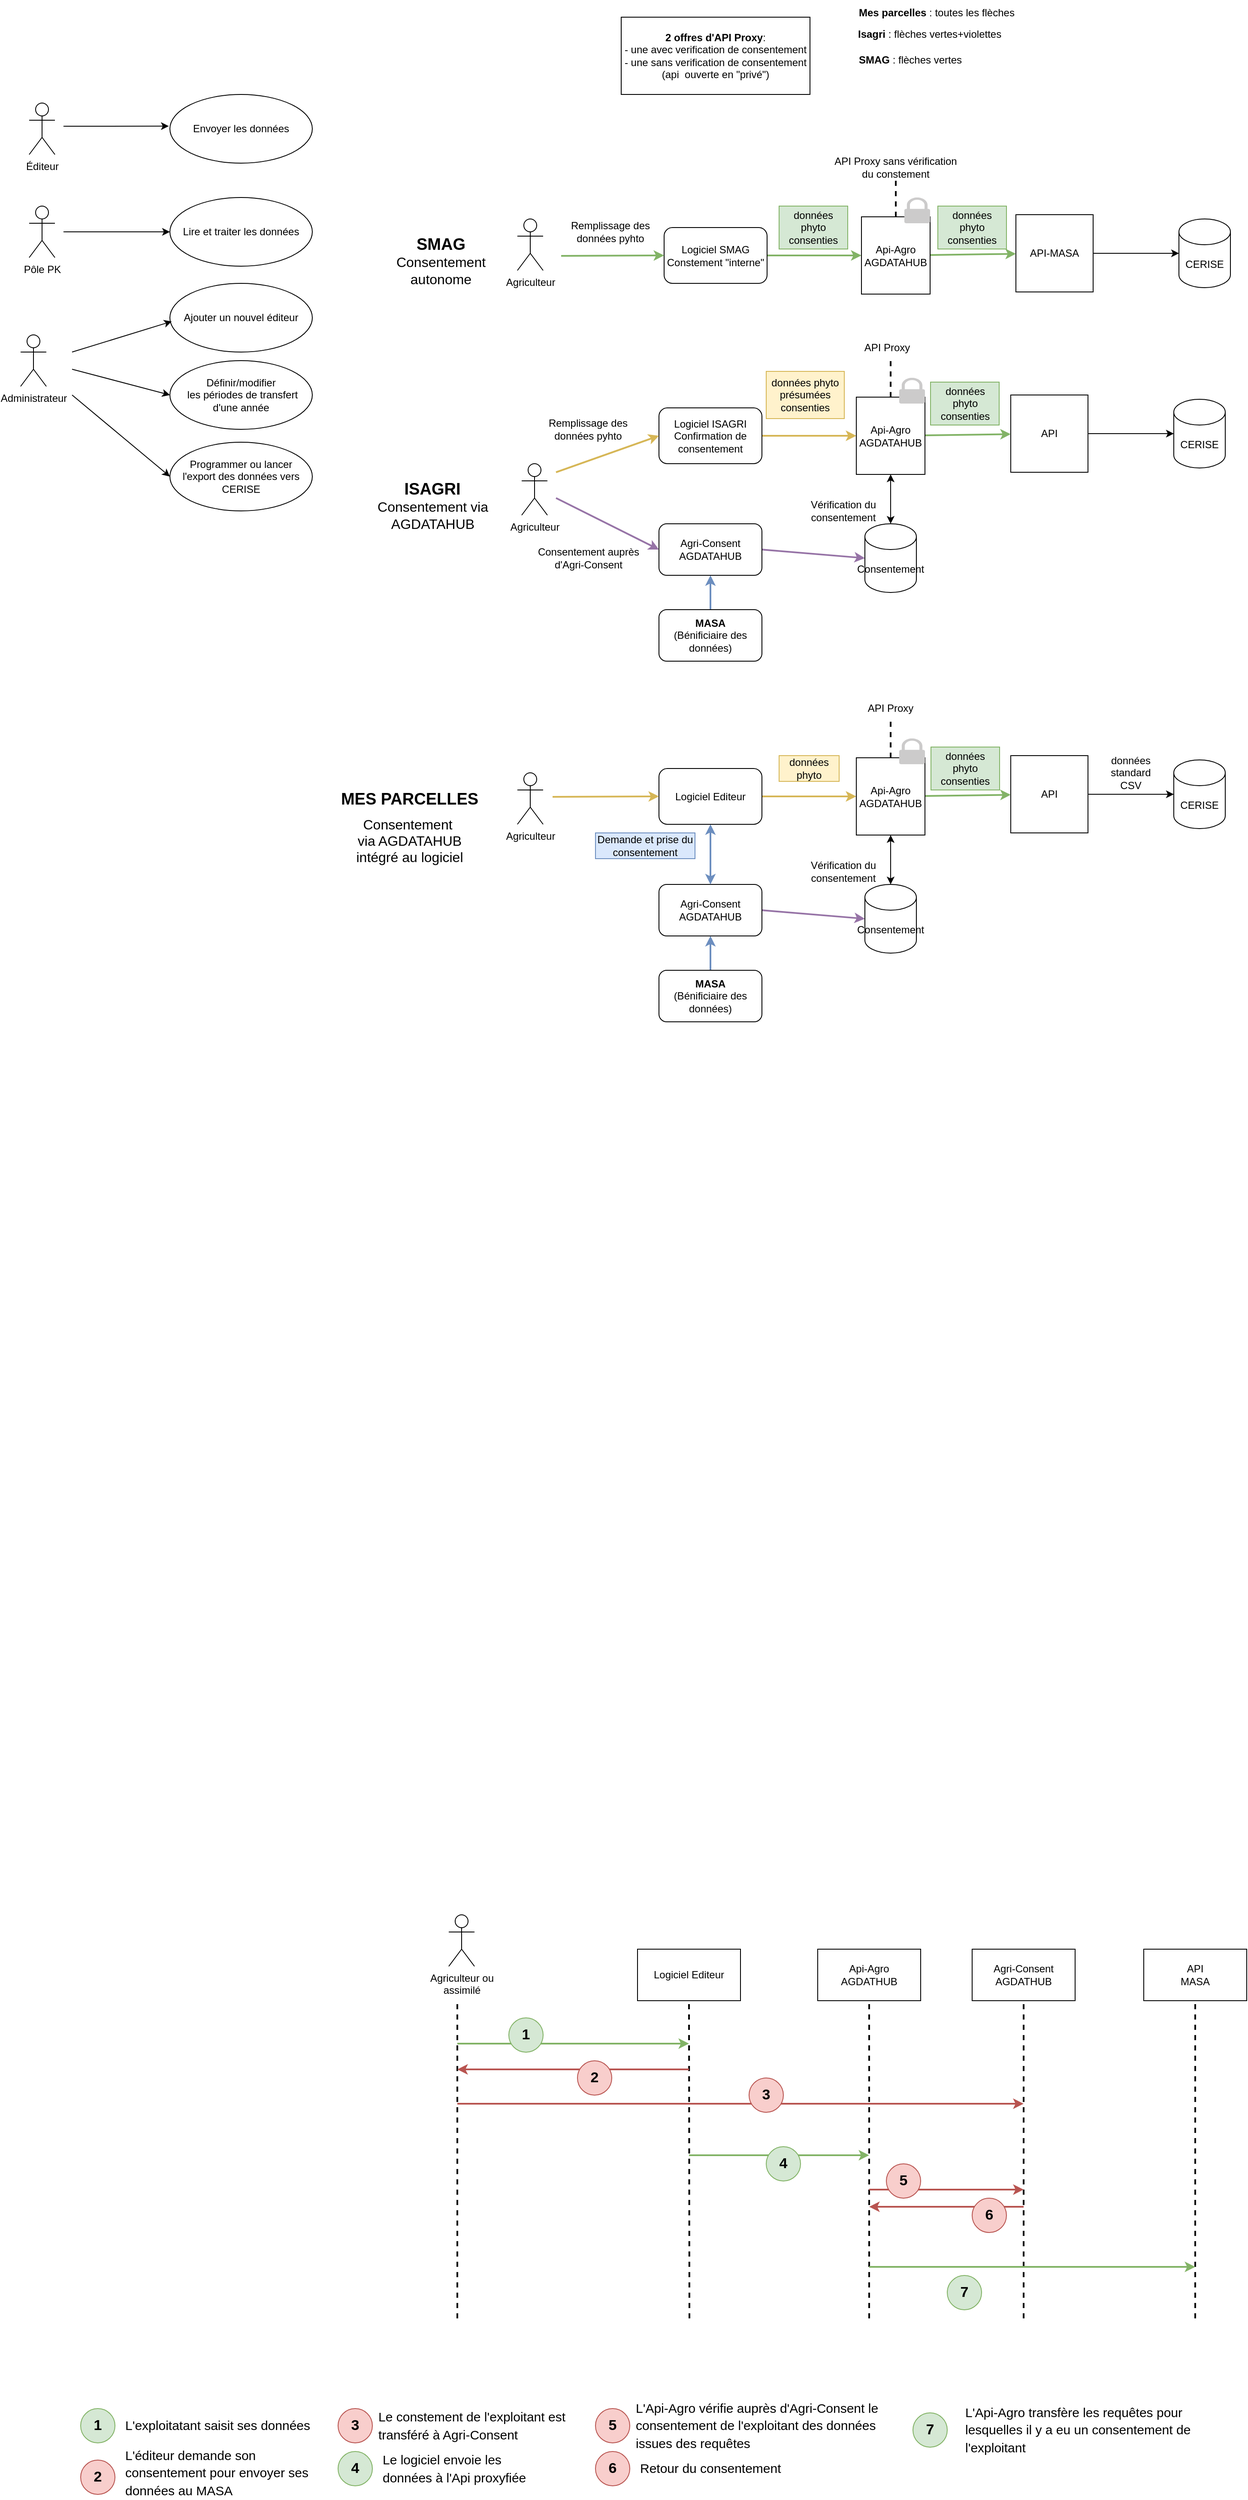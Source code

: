 <mxfile version="20.8.1" type="github">
  <diagram id="8AWTnWIUCFOzMyRznTNa" name="Page-1">
    <mxGraphModel dx="1434" dy="1965" grid="1" gridSize="10" guides="1" tooltips="1" connect="1" arrows="1" fold="1" page="1" pageScale="1" pageWidth="827" pageHeight="1169" math="0" shadow="0">
      <root>
        <mxCell id="0" />
        <mxCell id="1" parent="0" />
        <mxCell id="UT3ZYnlgsG7LeVWoG45i-1" value="Éditeur" style="shape=umlActor;verticalLabelPosition=bottom;verticalAlign=top;html=1;outlineConnect=0;" parent="1" vertex="1">
          <mxGeometry x="130" y="110" width="30" height="60" as="geometry" />
        </mxCell>
        <mxCell id="UT3ZYnlgsG7LeVWoG45i-6" value="Pôle PK" style="shape=umlActor;verticalLabelPosition=bottom;verticalAlign=top;html=1;outlineConnect=0;" parent="1" vertex="1">
          <mxGeometry x="130" y="230" width="30" height="60" as="geometry" />
        </mxCell>
        <mxCell id="UT3ZYnlgsG7LeVWoG45i-7" value="Administrateur" style="shape=umlActor;verticalLabelPosition=bottom;verticalAlign=top;html=1;outlineConnect=0;" parent="1" vertex="1">
          <mxGeometry x="120" y="380" width="30" height="60" as="geometry" />
        </mxCell>
        <mxCell id="UT3ZYnlgsG7LeVWoG45i-8" value="Envoyer les données" style="ellipse;whiteSpace=wrap;html=1;" parent="1" vertex="1">
          <mxGeometry x="294" y="100" width="166" height="80" as="geometry" />
        </mxCell>
        <mxCell id="UT3ZYnlgsG7LeVWoG45i-9" value="Lire et traiter les données" style="ellipse;whiteSpace=wrap;html=1;" parent="1" vertex="1">
          <mxGeometry x="294" y="220" width="166" height="80" as="geometry" />
        </mxCell>
        <mxCell id="UT3ZYnlgsG7LeVWoG45i-10" value="Ajouter un nouvel éditeur" style="ellipse;whiteSpace=wrap;html=1;" parent="1" vertex="1">
          <mxGeometry x="294" y="320" width="166" height="80" as="geometry" />
        </mxCell>
        <mxCell id="UT3ZYnlgsG7LeVWoG45i-11" value="Définir/modifier&lt;br&gt;&amp;nbsp;les périodes de transfert d&#39;une année" style="ellipse;whiteSpace=wrap;html=1;" parent="1" vertex="1">
          <mxGeometry x="294" y="410" width="166" height="80" as="geometry" />
        </mxCell>
        <mxCell id="UT3ZYnlgsG7LeVWoG45i-16" value="" style="endArrow=classic;html=1;rounded=0;entryX=-0.008;entryY=0.461;entryDx=0;entryDy=0;entryPerimeter=0;" parent="1" target="UT3ZYnlgsG7LeVWoG45i-8" edge="1">
          <mxGeometry width="50" height="50" relative="1" as="geometry">
            <mxPoint x="170" y="137" as="sourcePoint" />
            <mxPoint x="280" y="250" as="targetPoint" />
          </mxGeometry>
        </mxCell>
        <mxCell id="UT3ZYnlgsG7LeVWoG45i-17" value="" style="endArrow=classic;html=1;rounded=0;entryX=0;entryY=0.5;entryDx=0;entryDy=0;" parent="1" target="UT3ZYnlgsG7LeVWoG45i-9" edge="1">
          <mxGeometry width="50" height="50" relative="1" as="geometry">
            <mxPoint x="170" y="260" as="sourcePoint" />
            <mxPoint x="280" y="250" as="targetPoint" />
          </mxGeometry>
        </mxCell>
        <mxCell id="UT3ZYnlgsG7LeVWoG45i-18" value="" style="endArrow=classic;html=1;rounded=0;entryX=0.013;entryY=0.554;entryDx=0;entryDy=0;entryPerimeter=0;" parent="1" target="UT3ZYnlgsG7LeVWoG45i-10" edge="1">
          <mxGeometry width="50" height="50" relative="1" as="geometry">
            <mxPoint x="180" y="400" as="sourcePoint" />
            <mxPoint x="280" y="250" as="targetPoint" />
          </mxGeometry>
        </mxCell>
        <mxCell id="UT3ZYnlgsG7LeVWoG45i-19" value="" style="endArrow=classic;html=1;rounded=0;entryX=0;entryY=0.5;entryDx=0;entryDy=0;" parent="1" target="UT3ZYnlgsG7LeVWoG45i-11" edge="1">
          <mxGeometry width="50" height="50" relative="1" as="geometry">
            <mxPoint x="180" y="420" as="sourcePoint" />
            <mxPoint x="280" y="250" as="targetPoint" />
          </mxGeometry>
        </mxCell>
        <mxCell id="UT3ZYnlgsG7LeVWoG45i-23" value="Programmer ou lancer &lt;br&gt;l&#39;export des données vers CERISE" style="ellipse;whiteSpace=wrap;html=1;" parent="1" vertex="1">
          <mxGeometry x="294" y="505" width="166" height="80" as="geometry" />
        </mxCell>
        <mxCell id="UT3ZYnlgsG7LeVWoG45i-24" value="" style="endArrow=classic;html=1;rounded=0;entryX=0;entryY=0.5;entryDx=0;entryDy=0;" parent="1" target="UT3ZYnlgsG7LeVWoG45i-23" edge="1">
          <mxGeometry width="50" height="50" relative="1" as="geometry">
            <mxPoint x="180" y="450" as="sourcePoint" />
            <mxPoint x="470" y="390" as="targetPoint" />
          </mxGeometry>
        </mxCell>
        <mxCell id="UT3ZYnlgsG7LeVWoG45i-28" value="CERISE" style="shape=cylinder3;whiteSpace=wrap;html=1;boundedLbl=1;backgroundOutline=1;size=15;" parent="1" vertex="1">
          <mxGeometry x="1470" y="245" width="60" height="80" as="geometry" />
        </mxCell>
        <mxCell id="UT3ZYnlgsG7LeVWoG45i-29" value="API-MASA" style="rounded=0;whiteSpace=wrap;html=1;" parent="1" vertex="1">
          <mxGeometry x="1280" y="240" width="90" height="90" as="geometry" />
        </mxCell>
        <mxCell id="UT3ZYnlgsG7LeVWoG45i-30" value="" style="endArrow=classic;html=1;rounded=0;fillColor=#d5e8d4;strokeColor=#82b366;strokeWidth=2;" parent="1" source="fziT1A_no5ULl9o_RMi3-2" target="UT3ZYnlgsG7LeVWoG45i-29" edge="1">
          <mxGeometry width="50" height="50" relative="1" as="geometry">
            <mxPoint x="1190" y="285" as="sourcePoint" />
            <mxPoint x="1210" y="250" as="targetPoint" />
          </mxGeometry>
        </mxCell>
        <mxCell id="UT3ZYnlgsG7LeVWoG45i-31" value="données phyto consenties" style="text;html=1;strokeColor=#82b366;fillColor=#d5e8d4;align=center;verticalAlign=middle;whiteSpace=wrap;rounded=0;" parent="1" vertex="1">
          <mxGeometry x="1004" y="230" width="80" height="50" as="geometry" />
        </mxCell>
        <mxCell id="UT3ZYnlgsG7LeVWoG45i-34" value="" style="endArrow=classic;html=1;rounded=0;exitX=1;exitY=0.5;exitDx=0;exitDy=0;" parent="1" source="UT3ZYnlgsG7LeVWoG45i-29" target="UT3ZYnlgsG7LeVWoG45i-28" edge="1">
          <mxGeometry width="50" height="50" relative="1" as="geometry">
            <mxPoint x="960" y="370" as="sourcePoint" />
            <mxPoint x="1010" y="320" as="targetPoint" />
          </mxGeometry>
        </mxCell>
        <mxCell id="UT3ZYnlgsG7LeVWoG45i-42" value="" style="shape=image;html=1;verticalAlign=top;verticalLabelPosition=bottom;labelBackgroundColor=#ffffff;imageAspect=0;aspect=fixed;image=https://cdn4.iconfinder.com/data/icons/core-ui-outlined/32/outlined_settings-128.png" parent="1" vertex="1">
          <mxGeometry x="1340" y="300" width="30" height="30" as="geometry" />
        </mxCell>
        <mxCell id="02uK9gznkcmL4iNpRvFo-1" value="Agriculteur ou &lt;br&gt;assimilé" style="shape=umlActor;verticalLabelPosition=bottom;verticalAlign=top;html=1;outlineConnect=0;" parent="1" vertex="1">
          <mxGeometry x="619" y="2220" width="30" height="60" as="geometry" />
        </mxCell>
        <mxCell id="fziT1A_no5ULl9o_RMi3-7" style="edgeStyle=orthogonalEdgeStyle;rounded=0;orthogonalLoop=1;jettySize=auto;html=1;exitX=1;exitY=0.5;exitDx=0;exitDy=0;startArrow=none;startFill=0;fillColor=#d5e8d4;strokeColor=#82b366;strokeWidth=2;" parent="1" source="02uK9gznkcmL4iNpRvFo-12" target="fziT1A_no5ULl9o_RMi3-2" edge="1">
          <mxGeometry relative="1" as="geometry" />
        </mxCell>
        <mxCell id="02uK9gznkcmL4iNpRvFo-12" value="Logiciel SMAG&lt;br&gt;Constement &quot;interne&quot;" style="rounded=1;whiteSpace=wrap;html=1;" parent="1" vertex="1">
          <mxGeometry x="870" y="255" width="120" height="65" as="geometry" />
        </mxCell>
        <mxCell id="02uK9gznkcmL4iNpRvFo-14" value="" style="endArrow=classic;html=1;rounded=0;entryX=0;entryY=0.5;entryDx=0;entryDy=0;fillColor=#d5e8d4;strokeColor=#82b366;strokeWidth=2;" parent="1" target="02uK9gznkcmL4iNpRvFo-12" edge="1">
          <mxGeometry width="50" height="50" relative="1" as="geometry">
            <mxPoint x="750" y="288" as="sourcePoint" />
            <mxPoint x="790" y="260" as="targetPoint" />
          </mxGeometry>
        </mxCell>
        <mxCell id="fziT1A_no5ULl9o_RMi3-2" value="Api-Agro&lt;br&gt;AGDATAHUB" style="rounded=0;whiteSpace=wrap;html=1;" parent="1" vertex="1">
          <mxGeometry x="1100" y="242.5" width="80" height="90" as="geometry" />
        </mxCell>
        <mxCell id="fziT1A_no5ULl9o_RMi3-3" value="" style="sketch=0;pointerEvents=1;shadow=0;dashed=0;html=1;strokeColor=none;labelPosition=center;verticalLabelPosition=bottom;verticalAlign=top;outlineConnect=0;align=center;shape=mxgraph.office.security.lock_protected;fillColor=#CCCBCB;" parent="1" vertex="1">
          <mxGeometry x="1150" y="220" width="30" height="30" as="geometry" />
        </mxCell>
        <mxCell id="fziT1A_no5ULl9o_RMi3-9" value="API Proxy sans vérification du constement" style="text;html=1;strokeColor=none;fillColor=none;align=center;verticalAlign=middle;whiteSpace=wrap;rounded=0;" parent="1" vertex="1">
          <mxGeometry x="1065" y="170" width="150" height="30" as="geometry" />
        </mxCell>
        <mxCell id="fziT1A_no5ULl9o_RMi3-10" value="" style="endArrow=none;dashed=1;html=1;rounded=0;strokeWidth=2;entryX=0.5;entryY=1;entryDx=0;entryDy=0;exitX=0.5;exitY=0;exitDx=0;exitDy=0;" parent="1" source="fziT1A_no5ULl9o_RMi3-2" target="fziT1A_no5ULl9o_RMi3-9" edge="1">
          <mxGeometry width="50" height="50" relative="1" as="geometry">
            <mxPoint x="1000" y="310" as="sourcePoint" />
            <mxPoint x="1050" y="260" as="targetPoint" />
          </mxGeometry>
        </mxCell>
        <mxCell id="vLqkouYxA9hgfuU7-jr2-1" value="Logiciel Editeur" style="rounded=0;whiteSpace=wrap;html=1;" parent="1" vertex="1">
          <mxGeometry x="839" y="2260" width="120" height="60" as="geometry" />
        </mxCell>
        <mxCell id="vLqkouYxA9hgfuU7-jr2-2" value="Agriculteur" style="shape=umlActor;verticalLabelPosition=bottom;verticalAlign=top;html=1;outlineConnect=0;" parent="1" vertex="1">
          <mxGeometry x="699" y="245" width="30" height="60" as="geometry" />
        </mxCell>
        <mxCell id="vLqkouYxA9hgfuU7-jr2-4" value="Api-Agro&lt;br&gt;AGDATHUB" style="rounded=0;whiteSpace=wrap;html=1;" parent="1" vertex="1">
          <mxGeometry x="1049" y="2260" width="120" height="60" as="geometry" />
        </mxCell>
        <mxCell id="vLqkouYxA9hgfuU7-jr2-5" value="API&lt;br&gt;MASA" style="rounded=0;whiteSpace=wrap;html=1;" parent="1" vertex="1">
          <mxGeometry x="1429" y="2260" width="120" height="60" as="geometry" />
        </mxCell>
        <mxCell id="vLqkouYxA9hgfuU7-jr2-6" value="" style="endArrow=none;dashed=1;html=1;rounded=0;entryX=0.5;entryY=1;entryDx=0;entryDy=0;strokeWidth=2;" parent="1" target="vLqkouYxA9hgfuU7-jr2-1" edge="1">
          <mxGeometry width="50" height="50" relative="1" as="geometry">
            <mxPoint x="899.5" y="2690" as="sourcePoint" />
            <mxPoint x="1109.5" y="2480" as="targetPoint" />
          </mxGeometry>
        </mxCell>
        <mxCell id="vLqkouYxA9hgfuU7-jr2-7" value="" style="endArrow=none;dashed=1;html=1;rounded=0;entryX=0.5;entryY=1;entryDx=0;entryDy=0;strokeWidth=2;" parent="1" target="vLqkouYxA9hgfuU7-jr2-4" edge="1">
          <mxGeometry width="50" height="50" relative="1" as="geometry">
            <mxPoint x="1109" y="2690" as="sourcePoint" />
            <mxPoint x="1079" y="2480" as="targetPoint" />
          </mxGeometry>
        </mxCell>
        <mxCell id="vLqkouYxA9hgfuU7-jr2-8" value="" style="endArrow=none;dashed=1;html=1;rounded=0;entryX=0.5;entryY=1;entryDx=0;entryDy=0;strokeWidth=2;" parent="1" target="vLqkouYxA9hgfuU7-jr2-5" edge="1">
          <mxGeometry width="50" height="50" relative="1" as="geometry">
            <mxPoint x="1489" y="2690" as="sourcePoint" />
            <mxPoint x="1259" y="2330" as="targetPoint" />
          </mxGeometry>
        </mxCell>
        <mxCell id="vLqkouYxA9hgfuU7-jr2-10" value="" style="endArrow=classic;html=1;rounded=0;strokeWidth=2;fillColor=#d5e8d4;strokeColor=#82b366;" parent="1" edge="1">
          <mxGeometry width="50" height="50" relative="1" as="geometry">
            <mxPoint x="629" y="2370" as="sourcePoint" />
            <mxPoint x="899" y="2370" as="targetPoint" />
          </mxGeometry>
        </mxCell>
        <mxCell id="vLqkouYxA9hgfuU7-jr2-11" value="" style="endArrow=none;dashed=1;html=1;rounded=0;strokeWidth=2;" parent="1" edge="1">
          <mxGeometry width="50" height="50" relative="1" as="geometry">
            <mxPoint x="629" y="2690" as="sourcePoint" />
            <mxPoint x="629" y="2320" as="targetPoint" />
          </mxGeometry>
        </mxCell>
        <mxCell id="vLqkouYxA9hgfuU7-jr2-12" value="" style="endArrow=classic;html=1;rounded=0;strokeWidth=2;fillColor=#d5e8d4;strokeColor=#82b366;" parent="1" edge="1">
          <mxGeometry width="50" height="50" relative="1" as="geometry">
            <mxPoint x="899" y="2500" as="sourcePoint" />
            <mxPoint x="1109" y="2500" as="targetPoint" />
          </mxGeometry>
        </mxCell>
        <mxCell id="vLqkouYxA9hgfuU7-jr2-14" value="Agri-Consent&lt;br&gt;AGDATHUB" style="rounded=0;whiteSpace=wrap;html=1;" parent="1" vertex="1">
          <mxGeometry x="1229" y="2260" width="120" height="60" as="geometry" />
        </mxCell>
        <mxCell id="vLqkouYxA9hgfuU7-jr2-15" value="" style="endArrow=none;dashed=1;html=1;rounded=0;entryX=0.5;entryY=1;entryDx=0;entryDy=0;strokeWidth=2;" parent="1" target="vLqkouYxA9hgfuU7-jr2-14" edge="1">
          <mxGeometry width="50" height="50" relative="1" as="geometry">
            <mxPoint x="1289" y="2690" as="sourcePoint" />
            <mxPoint x="1259" y="2480" as="targetPoint" />
          </mxGeometry>
        </mxCell>
        <mxCell id="vLqkouYxA9hgfuU7-jr2-16" value="" style="endArrow=classic;html=1;rounded=0;strokeWidth=2;fillColor=#f8cecc;strokeColor=#b85450;" parent="1" edge="1">
          <mxGeometry width="50" height="50" relative="1" as="geometry">
            <mxPoint x="1109" y="2540" as="sourcePoint" />
            <mxPoint x="1289" y="2540" as="targetPoint" />
          </mxGeometry>
        </mxCell>
        <mxCell id="vLqkouYxA9hgfuU7-jr2-17" value="" style="endArrow=classic;html=1;rounded=0;strokeWidth=2;fillColor=#f8cecc;strokeColor=#b85450;" parent="1" edge="1">
          <mxGeometry width="50" height="50" relative="1" as="geometry">
            <mxPoint x="1289" y="2560" as="sourcePoint" />
            <mxPoint x="1109" y="2560" as="targetPoint" />
          </mxGeometry>
        </mxCell>
        <mxCell id="vLqkouYxA9hgfuU7-jr2-18" value="" style="endArrow=classic;html=1;rounded=0;strokeWidth=2;fillColor=#d5e8d4;strokeColor=#82b366;" parent="1" edge="1">
          <mxGeometry width="50" height="50" relative="1" as="geometry">
            <mxPoint x="1109" y="2630" as="sourcePoint" />
            <mxPoint x="1489" y="2630" as="targetPoint" />
          </mxGeometry>
        </mxCell>
        <mxCell id="vLqkouYxA9hgfuU7-jr2-19" value="" style="endArrow=classic;html=1;rounded=0;strokeWidth=2;fillColor=#f8cecc;strokeColor=#b85450;" parent="1" edge="1">
          <mxGeometry width="50" height="50" relative="1" as="geometry">
            <mxPoint x="629" y="2440" as="sourcePoint" />
            <mxPoint x="1289" y="2440" as="targetPoint" />
          </mxGeometry>
        </mxCell>
        <mxCell id="vLqkouYxA9hgfuU7-jr2-20" value="" style="endArrow=classic;html=1;rounded=0;strokeWidth=2;fillColor=#f8cecc;strokeColor=#b85450;" parent="1" edge="1">
          <mxGeometry width="50" height="50" relative="1" as="geometry">
            <mxPoint x="899" y="2400" as="sourcePoint" />
            <mxPoint x="629" y="2400" as="targetPoint" />
          </mxGeometry>
        </mxCell>
        <mxCell id="vLqkouYxA9hgfuU7-jr2-21" value="&lt;font style=&quot;font-size: 17px;&quot;&gt;&lt;b&gt;1&lt;/b&gt;&lt;/font&gt;" style="ellipse;whiteSpace=wrap;html=1;aspect=fixed;fillColor=#d5e8d4;strokeColor=#82b366;" parent="1" vertex="1">
          <mxGeometry x="689" y="2340" width="40" height="40" as="geometry" />
        </mxCell>
        <mxCell id="vLqkouYxA9hgfuU7-jr2-22" value="&lt;font style=&quot;font-size: 17px;&quot;&gt;&lt;b&gt;4&lt;/b&gt;&lt;/font&gt;" style="ellipse;whiteSpace=wrap;html=1;aspect=fixed;fillColor=#d5e8d4;strokeColor=#82b366;" parent="1" vertex="1">
          <mxGeometry x="989" y="2490" width="40" height="40" as="geometry" />
        </mxCell>
        <mxCell id="vLqkouYxA9hgfuU7-jr2-23" value="&lt;font style=&quot;font-size: 17px;&quot;&gt;&lt;b&gt;7&lt;/b&gt;&lt;/font&gt;" style="ellipse;whiteSpace=wrap;html=1;aspect=fixed;fillColor=#d5e8d4;strokeColor=#82b366;" parent="1" vertex="1">
          <mxGeometry x="1200" y="2640" width="40" height="40" as="geometry" />
        </mxCell>
        <mxCell id="vLqkouYxA9hgfuU7-jr2-24" value="&lt;font style=&quot;font-size: 17px;&quot;&gt;&lt;b&gt;2&lt;/b&gt;&lt;/font&gt;" style="ellipse;whiteSpace=wrap;html=1;aspect=fixed;fillColor=#f8cecc;strokeColor=#b85450;" parent="1" vertex="1">
          <mxGeometry x="769" y="2390" width="40" height="40" as="geometry" />
        </mxCell>
        <mxCell id="vLqkouYxA9hgfuU7-jr2-25" value="&lt;font style=&quot;font-size: 17px;&quot;&gt;&lt;b&gt;3&lt;/b&gt;&lt;/font&gt;" style="ellipse;whiteSpace=wrap;html=1;aspect=fixed;fillColor=#f8cecc;strokeColor=#b85450;" parent="1" vertex="1">
          <mxGeometry x="969" y="2410" width="40" height="40" as="geometry" />
        </mxCell>
        <mxCell id="vLqkouYxA9hgfuU7-jr2-26" value="&lt;font style=&quot;font-size: 17px;&quot;&gt;&lt;b&gt;5&lt;/b&gt;&lt;/font&gt;" style="ellipse;whiteSpace=wrap;html=1;aspect=fixed;fillColor=#f8cecc;strokeColor=#b85450;" parent="1" vertex="1">
          <mxGeometry x="1129" y="2510" width="40" height="40" as="geometry" />
        </mxCell>
        <mxCell id="vLqkouYxA9hgfuU7-jr2-27" value="&lt;font style=&quot;font-size: 17px;&quot;&gt;&lt;b&gt;6&lt;/b&gt;&lt;/font&gt;" style="ellipse;whiteSpace=wrap;html=1;aspect=fixed;fillColor=#f8cecc;strokeColor=#b85450;" parent="1" vertex="1">
          <mxGeometry x="1229" y="2550" width="40" height="40" as="geometry" />
        </mxCell>
        <mxCell id="vLqkouYxA9hgfuU7-jr2-28" value="&lt;font style=&quot;font-size: 17px;&quot;&gt;&lt;b&gt;1&lt;/b&gt;&lt;/font&gt;" style="ellipse;whiteSpace=wrap;html=1;aspect=fixed;fillColor=#d5e8d4;strokeColor=#82b366;" parent="1" vertex="1">
          <mxGeometry x="190" y="2795" width="40" height="40" as="geometry" />
        </mxCell>
        <mxCell id="vLqkouYxA9hgfuU7-jr2-29" value="&lt;font style=&quot;font-size: 17px;&quot;&gt;&lt;b&gt;2&lt;/b&gt;&lt;/font&gt;" style="ellipse;whiteSpace=wrap;html=1;aspect=fixed;fillColor=#f8cecc;strokeColor=#b85450;" parent="1" vertex="1">
          <mxGeometry x="190" y="2855" width="40" height="40" as="geometry" />
        </mxCell>
        <mxCell id="vLqkouYxA9hgfuU7-jr2-30" value="&lt;font style=&quot;font-size: 17px;&quot;&gt;&lt;b&gt;3&lt;/b&gt;&lt;/font&gt;" style="ellipse;whiteSpace=wrap;html=1;aspect=fixed;fillColor=#f8cecc;strokeColor=#b85450;" parent="1" vertex="1">
          <mxGeometry x="490" y="2795" width="40" height="40" as="geometry" />
        </mxCell>
        <mxCell id="vLqkouYxA9hgfuU7-jr2-31" value="&lt;font style=&quot;font-size: 17px;&quot;&gt;&lt;b&gt;4&lt;/b&gt;&lt;/font&gt;" style="ellipse;whiteSpace=wrap;html=1;aspect=fixed;fillColor=#d5e8d4;strokeColor=#82b366;" parent="1" vertex="1">
          <mxGeometry x="490" y="2845" width="40" height="40" as="geometry" />
        </mxCell>
        <mxCell id="vLqkouYxA9hgfuU7-jr2-32" value="&lt;font style=&quot;font-size: 17px;&quot;&gt;&lt;b&gt;5&lt;/b&gt;&lt;/font&gt;" style="ellipse;whiteSpace=wrap;html=1;aspect=fixed;fillColor=#f8cecc;strokeColor=#b85450;" parent="1" vertex="1">
          <mxGeometry x="790" y="2795" width="40" height="40" as="geometry" />
        </mxCell>
        <mxCell id="vLqkouYxA9hgfuU7-jr2-33" value="&lt;font style=&quot;font-size: 17px;&quot;&gt;&lt;b&gt;6&lt;/b&gt;&lt;/font&gt;" style="ellipse;whiteSpace=wrap;html=1;aspect=fixed;fillColor=#f8cecc;strokeColor=#b85450;" parent="1" vertex="1">
          <mxGeometry x="790" y="2845" width="40" height="40" as="geometry" />
        </mxCell>
        <mxCell id="vLqkouYxA9hgfuU7-jr2-34" value="&lt;font style=&quot;font-size: 17px;&quot;&gt;&lt;b&gt;7&lt;/b&gt;&lt;/font&gt;" style="ellipse;whiteSpace=wrap;html=1;aspect=fixed;fillColor=#d5e8d4;strokeColor=#82b366;" parent="1" vertex="1">
          <mxGeometry x="1160" y="2800" width="40" height="40" as="geometry" />
        </mxCell>
        <mxCell id="vLqkouYxA9hgfuU7-jr2-35" value="&lt;font style=&quot;font-size: 15px;&quot;&gt;L&#39;exploitatant saisit ses données&lt;/font&gt;" style="text;html=1;strokeColor=none;fillColor=none;align=left;verticalAlign=middle;whiteSpace=wrap;rounded=0;fontSize=17;" parent="1" vertex="1">
          <mxGeometry x="240" y="2800" width="250" height="30" as="geometry" />
        </mxCell>
        <mxCell id="vLqkouYxA9hgfuU7-jr2-36" value="&lt;font style=&quot;font-size: 15px;&quot;&gt;L&#39;éditeur demande son consentement pour envoyer ses données au MASA&lt;/font&gt;" style="text;html=1;strokeColor=none;fillColor=none;align=left;verticalAlign=middle;whiteSpace=wrap;rounded=0;fontSize=17;" parent="1" vertex="1">
          <mxGeometry x="240" y="2855" width="250" height="30" as="geometry" />
        </mxCell>
        <mxCell id="vLqkouYxA9hgfuU7-jr2-38" value="&lt;font style=&quot;font-size: 15px;&quot;&gt;Le constement de l&#39;exploitant est transféré à Agri-Consent&lt;/font&gt;" style="text;html=1;strokeColor=none;fillColor=none;align=left;verticalAlign=middle;whiteSpace=wrap;rounded=0;fontSize=17;" parent="1" vertex="1">
          <mxGeometry x="535" y="2800" width="225" height="30" as="geometry" />
        </mxCell>
        <mxCell id="vLqkouYxA9hgfuU7-jr2-39" value="&lt;span style=&quot;font-size: 15px;&quot;&gt;Le logiciel envoie les données à l&#39;Api proxyfiée&lt;/span&gt;" style="text;html=1;strokeColor=none;fillColor=none;align=left;verticalAlign=middle;whiteSpace=wrap;rounded=0;fontSize=17;" parent="1" vertex="1">
          <mxGeometry x="540" y="2850" width="185" height="30" as="geometry" />
        </mxCell>
        <mxCell id="vLqkouYxA9hgfuU7-jr2-40" value="&lt;span style=&quot;font-size: 15px;&quot;&gt;L&#39;Api-Agro vérifie auprès d&#39;Agri-Consent le consentement de l&#39;exploitant des données issues des requêtes&lt;/span&gt;" style="text;html=1;strokeColor=none;fillColor=none;align=left;verticalAlign=middle;whiteSpace=wrap;rounded=0;fontSize=17;" parent="1" vertex="1">
          <mxGeometry x="835" y="2800" width="304" height="30" as="geometry" />
        </mxCell>
        <mxCell id="vLqkouYxA9hgfuU7-jr2-41" value="&lt;span style=&quot;font-size: 15px;&quot;&gt;Retour du consentement&lt;/span&gt;" style="text;html=1;strokeColor=none;fillColor=none;align=left;verticalAlign=middle;whiteSpace=wrap;rounded=0;fontSize=17;" parent="1" vertex="1">
          <mxGeometry x="840" y="2850" width="265" height="30" as="geometry" />
        </mxCell>
        <mxCell id="vLqkouYxA9hgfuU7-jr2-42" value="&lt;span style=&quot;font-size: 15px;&quot;&gt;L&#39;Api-Agro transfère les requêtes pour lesquelles il y a eu un consentement de l&#39;exploitant&lt;/span&gt;" style="text;html=1;strokeColor=none;fillColor=none;align=left;verticalAlign=middle;whiteSpace=wrap;rounded=0;fontSize=17;" parent="1" vertex="1">
          <mxGeometry x="1219" y="2805" width="265" height="30" as="geometry" />
        </mxCell>
        <mxCell id="aeYtuNE8nnBWFGJ9Q0Ma-4" value="&lt;b&gt;Mes parcelles&lt;/b&gt; : toutes les flèches" style="text;html=1;strokeColor=none;fillColor=none;align=left;verticalAlign=middle;whiteSpace=wrap;rounded=0;" parent="1" vertex="1">
          <mxGeometry x="1095" y="-10" width="189" height="30" as="geometry" />
        </mxCell>
        <mxCell id="aeYtuNE8nnBWFGJ9Q0Ma-5" value="&lt;b&gt;Isagri&lt;/b&gt; : flèches vertes+violettes&amp;nbsp;" style="text;html=1;strokeColor=none;fillColor=none;align=left;verticalAlign=middle;whiteSpace=wrap;rounded=0;" parent="1" vertex="1">
          <mxGeometry x="1094" y="15" width="189" height="30" as="geometry" />
        </mxCell>
        <mxCell id="aeYtuNE8nnBWFGJ9Q0Ma-6" value="&lt;b&gt;SMAG&lt;/b&gt; : flèches vertes&amp;nbsp;" style="text;html=1;strokeColor=none;fillColor=none;align=left;verticalAlign=middle;whiteSpace=wrap;rounded=0;" parent="1" vertex="1">
          <mxGeometry x="1095" y="45" width="200" height="30" as="geometry" />
        </mxCell>
        <mxCell id="aeYtuNE8nnBWFGJ9Q0Ma-8" value="&lt;b&gt;2 offres d&#39;API Proxy&lt;/b&gt;:&lt;br&gt;&lt;div style=&quot;&quot;&gt;&lt;span style=&quot;background-color: initial;&quot;&gt;- une avec verification de consentement&lt;/span&gt;&lt;/div&gt;&lt;div style=&quot;&quot;&gt;&lt;span style=&quot;background-color: initial;&quot;&gt;- une sans verification de consentement (api&amp;nbsp; ouverte en &quot;privé&quot;)&lt;/span&gt;&lt;/div&gt;" style="rounded=0;whiteSpace=wrap;html=1;align=center;" parent="1" vertex="1">
          <mxGeometry x="820" y="10" width="220" height="90" as="geometry" />
        </mxCell>
        <mxCell id="ccre-ZRpdGcNiAsm3sCi-35" value="CERISE" style="shape=cylinder3;whiteSpace=wrap;html=1;boundedLbl=1;backgroundOutline=1;size=15;" vertex="1" parent="1">
          <mxGeometry x="1464" y="455" width="60" height="80" as="geometry" />
        </mxCell>
        <mxCell id="ccre-ZRpdGcNiAsm3sCi-36" value="API" style="rounded=0;whiteSpace=wrap;html=1;" vertex="1" parent="1">
          <mxGeometry x="1274" y="450" width="90" height="90" as="geometry" />
        </mxCell>
        <mxCell id="ccre-ZRpdGcNiAsm3sCi-37" value="" style="endArrow=classic;html=1;rounded=0;fillColor=#d5e8d4;strokeColor=#82b366;strokeWidth=2;" edge="1" parent="1" source="ccre-ZRpdGcNiAsm3sCi-57" target="ccre-ZRpdGcNiAsm3sCi-36">
          <mxGeometry width="50" height="50" relative="1" as="geometry">
            <mxPoint x="1184" y="495" as="sourcePoint" />
            <mxPoint x="1204" y="460" as="targetPoint" />
          </mxGeometry>
        </mxCell>
        <mxCell id="ccre-ZRpdGcNiAsm3sCi-38" value="données phyto présumées consenties" style="text;html=1;strokeColor=#d6b656;fillColor=#fff2cc;align=center;verticalAlign=middle;whiteSpace=wrap;rounded=0;" vertex="1" parent="1">
          <mxGeometry x="989" y="422.5" width="91" height="55" as="geometry" />
        </mxCell>
        <mxCell id="ccre-ZRpdGcNiAsm3sCi-39" value="" style="endArrow=classic;html=1;rounded=0;exitX=1;exitY=0.5;exitDx=0;exitDy=0;" edge="1" parent="1" source="ccre-ZRpdGcNiAsm3sCi-36" target="ccre-ZRpdGcNiAsm3sCi-35">
          <mxGeometry width="50" height="50" relative="1" as="geometry">
            <mxPoint x="954" y="580" as="sourcePoint" />
            <mxPoint x="1004" y="530" as="targetPoint" />
          </mxGeometry>
        </mxCell>
        <mxCell id="ccre-ZRpdGcNiAsm3sCi-42" value="" style="shape=image;html=1;verticalAlign=top;verticalLabelPosition=bottom;labelBackgroundColor=#ffffff;imageAspect=0;aspect=fixed;image=https://cdn4.iconfinder.com/data/icons/core-ui-outlined/32/outlined_settings-128.png" vertex="1" parent="1">
          <mxGeometry x="1334" y="510" width="30" height="30" as="geometry" />
        </mxCell>
        <mxCell id="ccre-ZRpdGcNiAsm3sCi-45" style="rounded=0;orthogonalLoop=1;jettySize=auto;html=1;exitX=1;exitY=0.5;exitDx=0;exitDy=0;entryX=0;entryY=0.5;entryDx=0;entryDy=0;entryPerimeter=0;startArrow=none;startFill=0;fillColor=#e1d5e7;strokeColor=#9673a6;strokeWidth=2;" edge="1" parent="1" source="ccre-ZRpdGcNiAsm3sCi-47" target="ccre-ZRpdGcNiAsm3sCi-59">
          <mxGeometry relative="1" as="geometry" />
        </mxCell>
        <mxCell id="ccre-ZRpdGcNiAsm3sCi-46" value="" style="edgeStyle=orthogonalEdgeStyle;rounded=0;orthogonalLoop=1;jettySize=auto;html=1;fillColor=#dae8fc;strokeColor=#6c8ebf;startArrow=classic;startFill=1;endArrow=none;endFill=0;strokeWidth=2;" edge="1" parent="1" source="ccre-ZRpdGcNiAsm3sCi-47" target="ccre-ZRpdGcNiAsm3sCi-64">
          <mxGeometry relative="1" as="geometry" />
        </mxCell>
        <mxCell id="ccre-ZRpdGcNiAsm3sCi-47" value="Agri-Consent&lt;br&gt;AGDATAHUB" style="rounded=1;whiteSpace=wrap;html=1;" vertex="1" parent="1">
          <mxGeometry x="864" y="600" width="120" height="60" as="geometry" />
        </mxCell>
        <mxCell id="ccre-ZRpdGcNiAsm3sCi-50" style="edgeStyle=orthogonalEdgeStyle;rounded=0;orthogonalLoop=1;jettySize=auto;html=1;exitX=1;exitY=0.5;exitDx=0;exitDy=0;startArrow=none;startFill=0;fillColor=#fff2cc;strokeColor=#d6b656;strokeWidth=2;" edge="1" parent="1" source="ccre-ZRpdGcNiAsm3sCi-51" target="ccre-ZRpdGcNiAsm3sCi-57">
          <mxGeometry relative="1" as="geometry" />
        </mxCell>
        <mxCell id="ccre-ZRpdGcNiAsm3sCi-51" value="Logiciel ISAGRI&lt;br&gt;Confirmation de consentement" style="rounded=1;whiteSpace=wrap;html=1;" vertex="1" parent="1">
          <mxGeometry x="864" y="465" width="120" height="65" as="geometry" />
        </mxCell>
        <mxCell id="ccre-ZRpdGcNiAsm3sCi-52" value="" style="endArrow=classic;html=1;rounded=0;entryX=0;entryY=0.5;entryDx=0;entryDy=0;fillColor=#fff2cc;strokeColor=#d6b656;strokeWidth=2;" edge="1" parent="1" target="ccre-ZRpdGcNiAsm3sCi-51">
          <mxGeometry width="50" height="50" relative="1" as="geometry">
            <mxPoint x="744" y="540" as="sourcePoint" />
            <mxPoint x="784" y="470" as="targetPoint" />
          </mxGeometry>
        </mxCell>
        <mxCell id="ccre-ZRpdGcNiAsm3sCi-53" value="" style="endArrow=classic;html=1;rounded=0;entryX=0;entryY=0.5;entryDx=0;entryDy=0;fillColor=#e1d5e7;strokeColor=#9673a6;strokeWidth=2;" edge="1" parent="1" target="ccre-ZRpdGcNiAsm3sCi-47">
          <mxGeometry width="50" height="50" relative="1" as="geometry">
            <mxPoint x="744" y="570" as="sourcePoint" />
            <mxPoint x="784" y="470" as="targetPoint" />
          </mxGeometry>
        </mxCell>
        <mxCell id="ccre-ZRpdGcNiAsm3sCi-56" style="edgeStyle=orthogonalEdgeStyle;rounded=0;orthogonalLoop=1;jettySize=auto;html=1;exitX=0.5;exitY=1;exitDx=0;exitDy=0;entryX=0.5;entryY=0;entryDx=0;entryDy=0;entryPerimeter=0;startArrow=classic;startFill=1;" edge="1" parent="1" source="ccre-ZRpdGcNiAsm3sCi-57" target="ccre-ZRpdGcNiAsm3sCi-59">
          <mxGeometry relative="1" as="geometry" />
        </mxCell>
        <mxCell id="ccre-ZRpdGcNiAsm3sCi-57" value="Api-Agro&lt;br&gt;AGDATAHUB" style="rounded=0;whiteSpace=wrap;html=1;" vertex="1" parent="1">
          <mxGeometry x="1094" y="452.5" width="80" height="90" as="geometry" />
        </mxCell>
        <mxCell id="ccre-ZRpdGcNiAsm3sCi-58" value="" style="sketch=0;pointerEvents=1;shadow=0;dashed=0;html=1;strokeColor=none;labelPosition=center;verticalLabelPosition=bottom;verticalAlign=top;outlineConnect=0;align=center;shape=mxgraph.office.security.lock_protected;fillColor=#CCCBCB;" vertex="1" parent="1">
          <mxGeometry x="1144" y="430" width="30" height="30" as="geometry" />
        </mxCell>
        <mxCell id="ccre-ZRpdGcNiAsm3sCi-59" value="Consentement" style="shape=cylinder3;whiteSpace=wrap;html=1;boundedLbl=1;backgroundOutline=1;size=15;" vertex="1" parent="1">
          <mxGeometry x="1104" y="600" width="60" height="80" as="geometry" />
        </mxCell>
        <mxCell id="ccre-ZRpdGcNiAsm3sCi-60" value="Vérification du consentement" style="text;html=1;strokeColor=none;fillColor=none;align=center;verticalAlign=middle;whiteSpace=wrap;rounded=0;" vertex="1" parent="1">
          <mxGeometry x="1034" y="570" width="90" height="30" as="geometry" />
        </mxCell>
        <mxCell id="ccre-ZRpdGcNiAsm3sCi-61" value="API Proxy" style="text;html=1;strokeColor=none;fillColor=none;align=center;verticalAlign=middle;whiteSpace=wrap;rounded=0;" vertex="1" parent="1">
          <mxGeometry x="1100" y="380" width="60" height="30" as="geometry" />
        </mxCell>
        <mxCell id="ccre-ZRpdGcNiAsm3sCi-62" value="" style="endArrow=none;dashed=1;html=1;rounded=0;strokeWidth=2;entryX=0.5;entryY=1;entryDx=0;entryDy=0;exitX=0.5;exitY=0;exitDx=0;exitDy=0;" edge="1" parent="1" source="ccre-ZRpdGcNiAsm3sCi-57">
          <mxGeometry width="50" height="50" relative="1" as="geometry">
            <mxPoint x="994" y="520" as="sourcePoint" />
            <mxPoint x="1134" y="410" as="targetPoint" />
          </mxGeometry>
        </mxCell>
        <mxCell id="ccre-ZRpdGcNiAsm3sCi-63" value="Agriculteur" style="shape=umlActor;verticalLabelPosition=bottom;verticalAlign=top;html=1;outlineConnect=0;" vertex="1" parent="1">
          <mxGeometry x="704" y="530" width="30" height="60" as="geometry" />
        </mxCell>
        <mxCell id="ccre-ZRpdGcNiAsm3sCi-64" value="&lt;b&gt;MASA&lt;/b&gt;&lt;br&gt;(Bénificiaire des données)" style="rounded=1;whiteSpace=wrap;html=1;" vertex="1" parent="1">
          <mxGeometry x="864" y="700" width="120" height="60" as="geometry" />
        </mxCell>
        <mxCell id="ccre-ZRpdGcNiAsm3sCi-67" value="CERISE" style="shape=cylinder3;whiteSpace=wrap;html=1;boundedLbl=1;backgroundOutline=1;size=15;" vertex="1" parent="1">
          <mxGeometry x="1464" y="875" width="60" height="80" as="geometry" />
        </mxCell>
        <mxCell id="ccre-ZRpdGcNiAsm3sCi-68" value="API" style="rounded=0;whiteSpace=wrap;html=1;" vertex="1" parent="1">
          <mxGeometry x="1274" y="870" width="90" height="90" as="geometry" />
        </mxCell>
        <mxCell id="ccre-ZRpdGcNiAsm3sCi-69" value="" style="endArrow=classic;html=1;rounded=0;fillColor=#d5e8d4;strokeColor=#82b366;strokeWidth=2;" edge="1" parent="1" source="ccre-ZRpdGcNiAsm3sCi-89" target="ccre-ZRpdGcNiAsm3sCi-68">
          <mxGeometry width="50" height="50" relative="1" as="geometry">
            <mxPoint x="1184" y="915" as="sourcePoint" />
            <mxPoint x="1204" y="880" as="targetPoint" />
          </mxGeometry>
        </mxCell>
        <mxCell id="ccre-ZRpdGcNiAsm3sCi-70" value="données phyto consenties" style="text;html=1;strokeColor=#82b366;fillColor=#d5e8d4;align=center;verticalAlign=middle;whiteSpace=wrap;rounded=0;" vertex="1" parent="1">
          <mxGeometry x="1181" y="860" width="80" height="50" as="geometry" />
        </mxCell>
        <mxCell id="ccre-ZRpdGcNiAsm3sCi-71" value="" style="endArrow=classic;html=1;rounded=0;exitX=1;exitY=0.5;exitDx=0;exitDy=0;" edge="1" parent="1" source="ccre-ZRpdGcNiAsm3sCi-68" target="ccre-ZRpdGcNiAsm3sCi-67">
          <mxGeometry width="50" height="50" relative="1" as="geometry">
            <mxPoint x="954" y="1000" as="sourcePoint" />
            <mxPoint x="1004" y="950" as="targetPoint" />
          </mxGeometry>
        </mxCell>
        <mxCell id="ccre-ZRpdGcNiAsm3sCi-72" value="données standard CSV" style="text;html=1;strokeColor=none;fillColor=none;align=center;verticalAlign=middle;whiteSpace=wrap;rounded=0;" vertex="1" parent="1">
          <mxGeometry x="1384" y="875" width="60" height="30" as="geometry" />
        </mxCell>
        <mxCell id="ccre-ZRpdGcNiAsm3sCi-74" value="" style="shape=image;html=1;verticalAlign=top;verticalLabelPosition=bottom;labelBackgroundColor=#ffffff;imageAspect=0;aspect=fixed;image=https://cdn4.iconfinder.com/data/icons/core-ui-outlined/32/outlined_settings-128.png" vertex="1" parent="1">
          <mxGeometry x="1334" y="930" width="30" height="30" as="geometry" />
        </mxCell>
        <mxCell id="ccre-ZRpdGcNiAsm3sCi-77" style="rounded=0;orthogonalLoop=1;jettySize=auto;html=1;exitX=1;exitY=0.5;exitDx=0;exitDy=0;entryX=0;entryY=0.5;entryDx=0;entryDy=0;entryPerimeter=0;startArrow=none;startFill=0;fillColor=#e1d5e7;strokeColor=#9673a6;strokeWidth=2;" edge="1" parent="1" source="ccre-ZRpdGcNiAsm3sCi-79" target="ccre-ZRpdGcNiAsm3sCi-91">
          <mxGeometry relative="1" as="geometry" />
        </mxCell>
        <mxCell id="ccre-ZRpdGcNiAsm3sCi-78" value="" style="edgeStyle=orthogonalEdgeStyle;rounded=0;orthogonalLoop=1;jettySize=auto;html=1;fillColor=#dae8fc;strokeColor=#6c8ebf;startArrow=classic;startFill=1;endArrow=none;endFill=0;strokeWidth=2;" edge="1" parent="1" source="ccre-ZRpdGcNiAsm3sCi-79" target="ccre-ZRpdGcNiAsm3sCi-96">
          <mxGeometry relative="1" as="geometry" />
        </mxCell>
        <mxCell id="ccre-ZRpdGcNiAsm3sCi-79" value="Agri-Consent&lt;br&gt;AGDATAHUB" style="rounded=1;whiteSpace=wrap;html=1;" vertex="1" parent="1">
          <mxGeometry x="864" y="1020" width="120" height="60" as="geometry" />
        </mxCell>
        <mxCell id="ccre-ZRpdGcNiAsm3sCi-80" value="" style="endArrow=classic;startArrow=classic;html=1;rounded=0;exitX=0.5;exitY=0;exitDx=0;exitDy=0;entryX=0.5;entryY=1;entryDx=0;entryDy=0;fillColor=#dae8fc;strokeColor=#6c8ebf;strokeWidth=2;" edge="1" parent="1" source="ccre-ZRpdGcNiAsm3sCi-79" target="ccre-ZRpdGcNiAsm3sCi-83">
          <mxGeometry width="50" height="50" relative="1" as="geometry">
            <mxPoint x="924" y="960" as="sourcePoint" />
            <mxPoint x="824" y="840" as="targetPoint" />
          </mxGeometry>
        </mxCell>
        <mxCell id="ccre-ZRpdGcNiAsm3sCi-81" value="Demande et prise du consentement" style="text;html=1;strokeColor=#6c8ebf;fillColor=#dae8fc;align=center;verticalAlign=middle;whiteSpace=wrap;rounded=0;" vertex="1" parent="1">
          <mxGeometry x="790" y="960" width="116" height="30" as="geometry" />
        </mxCell>
        <mxCell id="ccre-ZRpdGcNiAsm3sCi-82" style="edgeStyle=orthogonalEdgeStyle;rounded=0;orthogonalLoop=1;jettySize=auto;html=1;exitX=1;exitY=0.5;exitDx=0;exitDy=0;startArrow=none;startFill=0;fillColor=#fff2cc;strokeColor=#d6b656;strokeWidth=2;" edge="1" parent="1" source="ccre-ZRpdGcNiAsm3sCi-83" target="ccre-ZRpdGcNiAsm3sCi-89">
          <mxGeometry relative="1" as="geometry" />
        </mxCell>
        <mxCell id="ccre-ZRpdGcNiAsm3sCi-83" value="Logiciel Editeur" style="rounded=1;whiteSpace=wrap;html=1;" vertex="1" parent="1">
          <mxGeometry x="864" y="885" width="120" height="65" as="geometry" />
        </mxCell>
        <mxCell id="ccre-ZRpdGcNiAsm3sCi-84" value="" style="endArrow=classic;html=1;rounded=0;entryX=0;entryY=0.5;entryDx=0;entryDy=0;fillColor=#fff2cc;strokeColor=#d6b656;strokeWidth=2;" edge="1" parent="1" target="ccre-ZRpdGcNiAsm3sCi-83">
          <mxGeometry width="50" height="50" relative="1" as="geometry">
            <mxPoint x="740" y="918" as="sourcePoint" />
            <mxPoint x="784" y="890" as="targetPoint" />
          </mxGeometry>
        </mxCell>
        <mxCell id="ccre-ZRpdGcNiAsm3sCi-86" value="données phyto" style="text;html=1;strokeColor=#d6b656;fillColor=#fff2cc;align=center;verticalAlign=middle;whiteSpace=wrap;rounded=0;" vertex="1" parent="1">
          <mxGeometry x="1004" y="870" width="70" height="30" as="geometry" />
        </mxCell>
        <mxCell id="ccre-ZRpdGcNiAsm3sCi-88" style="edgeStyle=orthogonalEdgeStyle;rounded=0;orthogonalLoop=1;jettySize=auto;html=1;exitX=0.5;exitY=1;exitDx=0;exitDy=0;entryX=0.5;entryY=0;entryDx=0;entryDy=0;entryPerimeter=0;startArrow=classic;startFill=1;" edge="1" parent="1" source="ccre-ZRpdGcNiAsm3sCi-89" target="ccre-ZRpdGcNiAsm3sCi-91">
          <mxGeometry relative="1" as="geometry" />
        </mxCell>
        <mxCell id="ccre-ZRpdGcNiAsm3sCi-89" value="Api-Agro&lt;br&gt;AGDATAHUB" style="rounded=0;whiteSpace=wrap;html=1;" vertex="1" parent="1">
          <mxGeometry x="1094" y="872.5" width="80" height="90" as="geometry" />
        </mxCell>
        <mxCell id="ccre-ZRpdGcNiAsm3sCi-90" value="" style="sketch=0;pointerEvents=1;shadow=0;dashed=0;html=1;strokeColor=none;labelPosition=center;verticalLabelPosition=bottom;verticalAlign=top;outlineConnect=0;align=center;shape=mxgraph.office.security.lock_protected;fillColor=#CCCBCB;" vertex="1" parent="1">
          <mxGeometry x="1144" y="850" width="30" height="30" as="geometry" />
        </mxCell>
        <mxCell id="ccre-ZRpdGcNiAsm3sCi-91" value="Consentement" style="shape=cylinder3;whiteSpace=wrap;html=1;boundedLbl=1;backgroundOutline=1;size=15;" vertex="1" parent="1">
          <mxGeometry x="1104" y="1020" width="60" height="80" as="geometry" />
        </mxCell>
        <mxCell id="ccre-ZRpdGcNiAsm3sCi-92" value="Vérification du consentement" style="text;html=1;strokeColor=none;fillColor=none;align=center;verticalAlign=middle;whiteSpace=wrap;rounded=0;" vertex="1" parent="1">
          <mxGeometry x="1034" y="990" width="90" height="30" as="geometry" />
        </mxCell>
        <mxCell id="ccre-ZRpdGcNiAsm3sCi-93" value="API Proxy" style="text;html=1;strokeColor=none;fillColor=none;align=center;verticalAlign=middle;whiteSpace=wrap;rounded=0;" vertex="1" parent="1">
          <mxGeometry x="1104" y="800" width="60" height="30" as="geometry" />
        </mxCell>
        <mxCell id="ccre-ZRpdGcNiAsm3sCi-94" value="" style="endArrow=none;dashed=1;html=1;rounded=0;strokeWidth=2;entryX=0.5;entryY=1;entryDx=0;entryDy=0;exitX=0.5;exitY=0;exitDx=0;exitDy=0;" edge="1" parent="1" source="ccre-ZRpdGcNiAsm3sCi-89" target="ccre-ZRpdGcNiAsm3sCi-93">
          <mxGeometry width="50" height="50" relative="1" as="geometry">
            <mxPoint x="994" y="940" as="sourcePoint" />
            <mxPoint x="1044" y="890" as="targetPoint" />
          </mxGeometry>
        </mxCell>
        <mxCell id="ccre-ZRpdGcNiAsm3sCi-95" value="Agriculteur" style="shape=umlActor;verticalLabelPosition=bottom;verticalAlign=top;html=1;outlineConnect=0;" vertex="1" parent="1">
          <mxGeometry x="699" y="890" width="30" height="60" as="geometry" />
        </mxCell>
        <mxCell id="ccre-ZRpdGcNiAsm3sCi-96" value="&lt;b&gt;MASA&lt;/b&gt;&lt;br&gt;(Bénificiaire des données)" style="rounded=1;whiteSpace=wrap;html=1;" vertex="1" parent="1">
          <mxGeometry x="864" y="1120" width="120" height="60" as="geometry" />
        </mxCell>
        <mxCell id="ccre-ZRpdGcNiAsm3sCi-97" value="données phyto consenties" style="text;html=1;strokeColor=#82b366;fillColor=#d5e8d4;align=center;verticalAlign=middle;whiteSpace=wrap;rounded=0;" vertex="1" parent="1">
          <mxGeometry x="1189" y="230" width="80" height="50" as="geometry" />
        </mxCell>
        <mxCell id="ccre-ZRpdGcNiAsm3sCi-98" value="données phyto consenties" style="text;html=1;strokeColor=#82b366;fillColor=#d5e8d4;align=center;verticalAlign=middle;whiteSpace=wrap;rounded=0;" vertex="1" parent="1">
          <mxGeometry x="1180.5" y="435" width="80" height="50" as="geometry" />
        </mxCell>
        <mxCell id="ccre-ZRpdGcNiAsm3sCi-99" value="Remplissage des données pyhto" style="text;html=1;strokeColor=none;fillColor=none;align=center;verticalAlign=middle;whiteSpace=wrap;rounded=0;" vertex="1" parent="1">
          <mxGeometry x="760" y="245" width="95" height="30" as="geometry" />
        </mxCell>
        <mxCell id="ccre-ZRpdGcNiAsm3sCi-100" value="Remplissage des données pyhto" style="text;html=1;strokeColor=none;fillColor=none;align=center;verticalAlign=middle;whiteSpace=wrap;rounded=0;" vertex="1" parent="1">
          <mxGeometry x="734" y="475" width="95" height="30" as="geometry" />
        </mxCell>
        <mxCell id="ccre-ZRpdGcNiAsm3sCi-101" value="Consentement auprès d&#39;Agri-Consent" style="text;html=1;strokeColor=none;fillColor=none;align=center;verticalAlign=middle;whiteSpace=wrap;rounded=0;" vertex="1" parent="1">
          <mxGeometry x="718.5" y="625" width="126" height="30" as="geometry" />
        </mxCell>
        <mxCell id="ccre-ZRpdGcNiAsm3sCi-103" value="&lt;font style=&quot;font-size: 19px;&quot;&gt;&lt;b&gt;SMAG&lt;/b&gt;&lt;/font&gt;" style="text;html=1;strokeColor=none;fillColor=none;align=center;verticalAlign=middle;whiteSpace=wrap;rounded=0;" vertex="1" parent="1">
          <mxGeometry x="580" y="260" width="60" height="30" as="geometry" />
        </mxCell>
        <mxCell id="ccre-ZRpdGcNiAsm3sCi-104" value="&lt;font style=&quot;font-size: 19px;&quot;&gt;&lt;b&gt;ISAGRI&lt;/b&gt;&lt;/font&gt;" style="text;html=1;strokeColor=none;fillColor=none;align=center;verticalAlign=middle;whiteSpace=wrap;rounded=0;" vertex="1" parent="1">
          <mxGeometry x="570" y="545" width="60" height="30" as="geometry" />
        </mxCell>
        <mxCell id="ccre-ZRpdGcNiAsm3sCi-105" value="Consentement autonome" style="text;html=1;strokeColor=none;fillColor=none;align=center;verticalAlign=middle;whiteSpace=wrap;rounded=0;fontSize=16;" vertex="1" parent="1">
          <mxGeometry x="555" y="290" width="110" height="30" as="geometry" />
        </mxCell>
        <mxCell id="ccre-ZRpdGcNiAsm3sCi-106" value="Consentement via AGDATAHUB" style="text;html=1;strokeColor=none;fillColor=none;align=center;verticalAlign=middle;whiteSpace=wrap;rounded=0;fontSize=16;" vertex="1" parent="1">
          <mxGeometry x="532.5" y="575" width="135" height="30" as="geometry" />
        </mxCell>
        <mxCell id="ccre-ZRpdGcNiAsm3sCi-107" value="Consentement&amp;nbsp; via AGDATAHUB intégré au logiciel" style="text;html=1;strokeColor=none;fillColor=none;align=center;verticalAlign=middle;whiteSpace=wrap;rounded=0;fontSize=16;" vertex="1" parent="1">
          <mxGeometry x="505.75" y="953.75" width="135" height="30" as="geometry" />
        </mxCell>
        <mxCell id="ccre-ZRpdGcNiAsm3sCi-108" value="&lt;font style=&quot;font-size: 19px;&quot;&gt;&lt;b&gt;MES PARCELLES&lt;/b&gt;&lt;/font&gt;" style="text;html=1;strokeColor=none;fillColor=none;align=center;verticalAlign=middle;whiteSpace=wrap;rounded=0;" vertex="1" parent="1">
          <mxGeometry x="479" y="906.25" width="188.5" height="30" as="geometry" />
        </mxCell>
      </root>
    </mxGraphModel>
  </diagram>
</mxfile>
